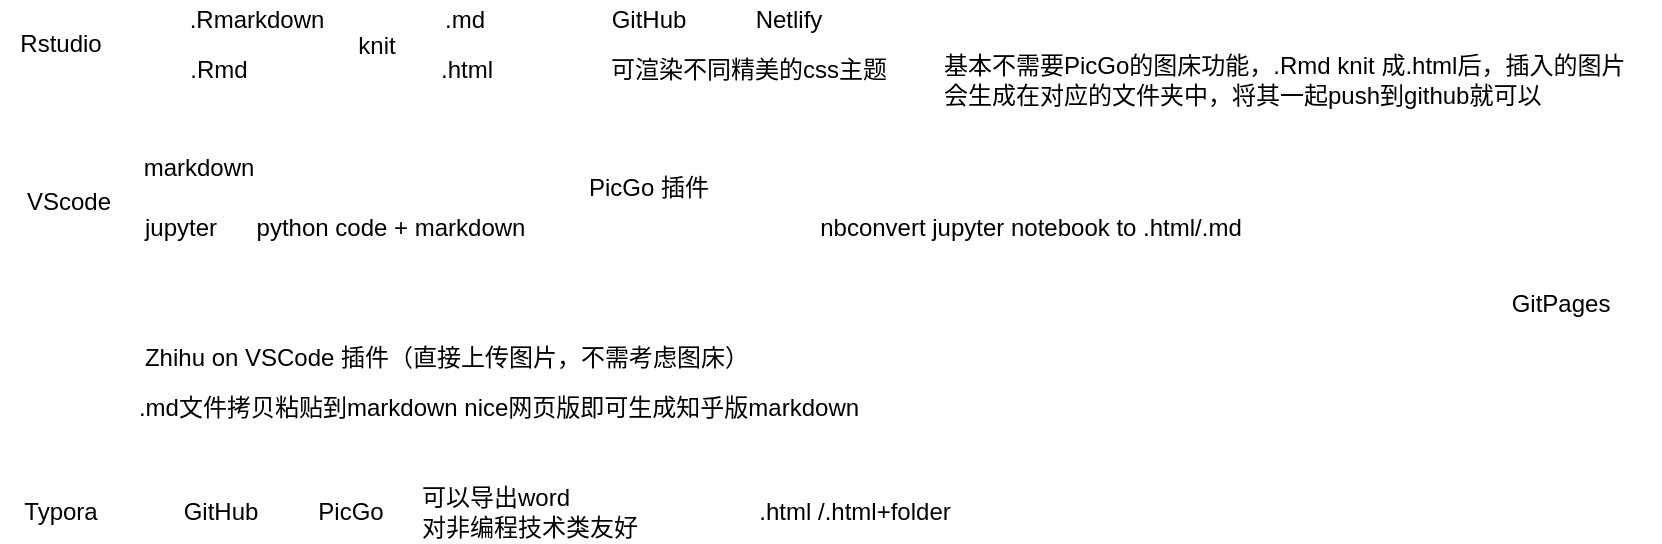 <mxfile version="20.0.1" type="github">
  <diagram id="22VN-EeVPnQ5z_qtFrgJ" name="Page-1">
    <mxGraphModel dx="1042" dy="631" grid="1" gridSize="10" guides="1" tooltips="1" connect="1" arrows="1" fold="1" page="1" pageScale="1" pageWidth="827" pageHeight="1169" math="0" shadow="0">
      <root>
        <mxCell id="0" />
        <mxCell id="1" parent="0" />
        <mxCell id="OZ0YHBkAjMOt1xUWxwwI-1" value="Rstudio" style="text;html=1;align=center;verticalAlign=middle;resizable=0;points=[];autosize=1;strokeColor=none;fillColor=none;" vertex="1" parent="1">
          <mxGeometry x="90" y="320" width="60" height="20" as="geometry" />
        </mxCell>
        <mxCell id="OZ0YHBkAjMOt1xUWxwwI-5" value="GitHub" style="text;html=1;align=center;verticalAlign=middle;resizable=0;points=[];autosize=1;strokeColor=none;fillColor=none;" vertex="1" parent="1">
          <mxGeometry x="389" y="308" width="50" height="20" as="geometry" />
        </mxCell>
        <mxCell id="OZ0YHBkAjMOt1xUWxwwI-6" value="Netlify" style="text;html=1;align=center;verticalAlign=middle;resizable=0;points=[];autosize=1;strokeColor=none;fillColor=none;" vertex="1" parent="1">
          <mxGeometry x="459" y="308" width="50" height="20" as="geometry" />
        </mxCell>
        <mxCell id="OZ0YHBkAjMOt1xUWxwwI-9" value=".Rmd" style="text;html=1;align=center;verticalAlign=middle;resizable=0;points=[];autosize=1;strokeColor=none;fillColor=none;" vertex="1" parent="1">
          <mxGeometry x="179" y="333" width="40" height="20" as="geometry" />
        </mxCell>
        <mxCell id="OZ0YHBkAjMOt1xUWxwwI-10" value=".html" style="text;html=1;align=center;verticalAlign=middle;resizable=0;points=[];autosize=1;strokeColor=none;fillColor=none;" vertex="1" parent="1">
          <mxGeometry x="303" y="333" width="40" height="20" as="geometry" />
        </mxCell>
        <mxCell id="OZ0YHBkAjMOt1xUWxwwI-11" value=".Rmarkdown" style="text;html=1;align=center;verticalAlign=middle;resizable=0;points=[];autosize=1;strokeColor=none;fillColor=none;" vertex="1" parent="1">
          <mxGeometry x="178" y="308" width="80" height="20" as="geometry" />
        </mxCell>
        <mxCell id="OZ0YHBkAjMOt1xUWxwwI-12" value=".md" style="text;html=1;align=center;verticalAlign=middle;resizable=0;points=[];autosize=1;strokeColor=none;fillColor=none;" vertex="1" parent="1">
          <mxGeometry x="302" y="308" width="40" height="20" as="geometry" />
        </mxCell>
        <mxCell id="OZ0YHBkAjMOt1xUWxwwI-13" value="Typora" style="text;html=1;align=center;verticalAlign=middle;resizable=0;points=[];autosize=1;strokeColor=none;fillColor=none;" vertex="1" parent="1">
          <mxGeometry x="95" y="554" width="50" height="20" as="geometry" />
        </mxCell>
        <mxCell id="OZ0YHBkAjMOt1xUWxwwI-14" value="GitHub" style="text;html=1;align=center;verticalAlign=middle;resizable=0;points=[];autosize=1;strokeColor=none;fillColor=none;" vertex="1" parent="1">
          <mxGeometry x="175" y="554" width="50" height="20" as="geometry" />
        </mxCell>
        <mxCell id="OZ0YHBkAjMOt1xUWxwwI-15" value="PicGo" style="text;html=1;align=center;verticalAlign=middle;resizable=0;points=[];autosize=1;strokeColor=none;fillColor=none;" vertex="1" parent="1">
          <mxGeometry x="240" y="554" width="50" height="20" as="geometry" />
        </mxCell>
        <mxCell id="OZ0YHBkAjMOt1xUWxwwI-16" value="VScode" style="text;html=1;align=center;verticalAlign=middle;resizable=0;points=[];autosize=1;strokeColor=none;fillColor=none;" vertex="1" parent="1">
          <mxGeometry x="94" y="399" width="60" height="20" as="geometry" />
        </mxCell>
        <mxCell id="OZ0YHBkAjMOt1xUWxwwI-17" value="markdown" style="text;html=1;align=center;verticalAlign=middle;resizable=0;points=[];autosize=1;strokeColor=none;fillColor=none;" vertex="1" parent="1">
          <mxGeometry x="154" y="382" width="70" height="20" as="geometry" />
        </mxCell>
        <mxCell id="OZ0YHBkAjMOt1xUWxwwI-18" value="PicGo 插件" style="text;html=1;align=center;verticalAlign=middle;resizable=0;points=[];autosize=1;strokeColor=none;fillColor=none;" vertex="1" parent="1">
          <mxGeometry x="374" y="392" width="80" height="20" as="geometry" />
        </mxCell>
        <mxCell id="OZ0YHBkAjMOt1xUWxwwI-19" value=".html /.html+folder" style="text;html=1;align=center;verticalAlign=middle;resizable=0;points=[];autosize=1;strokeColor=none;fillColor=none;" vertex="1" parent="1">
          <mxGeometry x="462" y="554" width="110" height="20" as="geometry" />
        </mxCell>
        <mxCell id="OZ0YHBkAjMOt1xUWxwwI-20" value="GitPages" style="text;html=1;align=center;verticalAlign=middle;resizable=0;points=[];autosize=1;strokeColor=none;fillColor=none;" vertex="1" parent="1">
          <mxGeometry x="840" y="450" width="60" height="20" as="geometry" />
        </mxCell>
        <mxCell id="OZ0YHBkAjMOt1xUWxwwI-21" value="nbconvert jupyter notebook to .html/.md" style="text;html=1;align=center;verticalAlign=middle;resizable=0;points=[];autosize=1;strokeColor=none;fillColor=none;" vertex="1" parent="1">
          <mxGeometry x="490" y="412" width="230" height="20" as="geometry" />
        </mxCell>
        <mxCell id="OZ0YHBkAjMOt1xUWxwwI-22" value="jupyter" style="text;html=1;align=center;verticalAlign=middle;resizable=0;points=[];autosize=1;strokeColor=none;fillColor=none;" vertex="1" parent="1">
          <mxGeometry x="155" y="412" width="50" height="20" as="geometry" />
        </mxCell>
        <mxCell id="OZ0YHBkAjMOt1xUWxwwI-23" value="python code + markdown" style="text;html=1;align=center;verticalAlign=middle;resizable=0;points=[];autosize=1;strokeColor=none;fillColor=none;" vertex="1" parent="1">
          <mxGeometry x="210" y="412" width="150" height="20" as="geometry" />
        </mxCell>
        <mxCell id="OZ0YHBkAjMOt1xUWxwwI-24" value="Zhihu on VSCode 插件（直接上传图片，不需考虑图床）" style="text;html=1;align=center;verticalAlign=middle;resizable=0;points=[];autosize=1;strokeColor=none;fillColor=none;" vertex="1" parent="1">
          <mxGeometry x="153" y="477" width="320" height="20" as="geometry" />
        </mxCell>
        <mxCell id="OZ0YHBkAjMOt1xUWxwwI-27" value="knit" style="text;html=1;align=center;verticalAlign=middle;resizable=0;points=[];autosize=1;strokeColor=none;fillColor=none;" vertex="1" parent="1">
          <mxGeometry x="263" y="321" width="30" height="20" as="geometry" />
        </mxCell>
        <mxCell id="OZ0YHBkAjMOt1xUWxwwI-29" value=".md文件拷贝粘贴到markdown nice网页版即可生成知乎版markdown" style="text;html=1;align=center;verticalAlign=middle;resizable=0;points=[];autosize=1;strokeColor=none;fillColor=none;" vertex="1" parent="1">
          <mxGeometry x="149" y="502" width="380" height="20" as="geometry" />
        </mxCell>
        <mxCell id="OZ0YHBkAjMOt1xUWxwwI-30" value="可以导出word&lt;br&gt;对非编程技术类友好" style="text;html=1;align=left;verticalAlign=middle;resizable=0;points=[];autosize=1;strokeColor=none;fillColor=none;" vertex="1" parent="1">
          <mxGeometry x="299" y="549" width="120" height="30" as="geometry" />
        </mxCell>
        <mxCell id="OZ0YHBkAjMOt1xUWxwwI-31" value="可渲染不同精美的css主题" style="text;html=1;align=center;verticalAlign=middle;resizable=0;points=[];autosize=1;strokeColor=none;fillColor=none;" vertex="1" parent="1">
          <mxGeometry x="389" y="333" width="150" height="20" as="geometry" />
        </mxCell>
        <mxCell id="OZ0YHBkAjMOt1xUWxwwI-32" value="基本不需要PicGo的图床功能，.Rmd knit 成.html后，插入的图片&lt;br&gt;会生成在对应的文件夹中，将其一起push到github就可以" style="text;html=1;align=left;verticalAlign=middle;resizable=0;points=[];autosize=1;strokeColor=none;fillColor=none;" vertex="1" parent="1">
          <mxGeometry x="560" y="333" width="360" height="30" as="geometry" />
        </mxCell>
      </root>
    </mxGraphModel>
  </diagram>
</mxfile>
